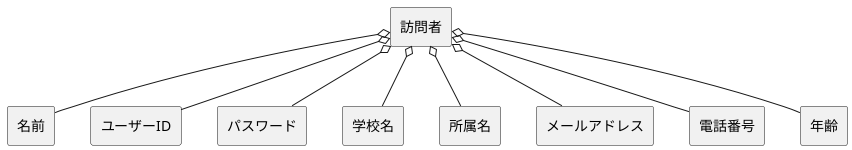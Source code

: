 @startuml Robodogドメインモデル図
skinparam componentStyle rectangle

' 訪問者
[訪問者] o-- [名前]
[訪問者] o-- [ユーザーID]
[訪問者] o-- [パスワード]
[訪問者] o-- [学校名]
[訪問者] o-- [所属名]
[訪問者] o-- [メールアドレス]
[訪問者] o-- [電話番号]
[訪問者] o-- [年齢]



@enduml